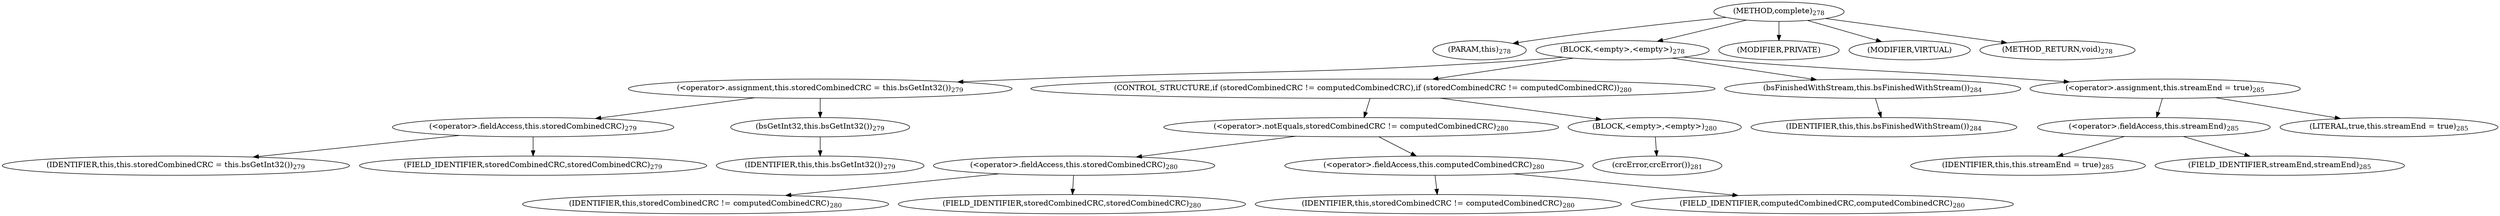 digraph "complete" {  
"697" [label = <(METHOD,complete)<SUB>278</SUB>> ]
"30" [label = <(PARAM,this)<SUB>278</SUB>> ]
"698" [label = <(BLOCK,&lt;empty&gt;,&lt;empty&gt;)<SUB>278</SUB>> ]
"699" [label = <(&lt;operator&gt;.assignment,this.storedCombinedCRC = this.bsGetInt32())<SUB>279</SUB>> ]
"700" [label = <(&lt;operator&gt;.fieldAccess,this.storedCombinedCRC)<SUB>279</SUB>> ]
"701" [label = <(IDENTIFIER,this,this.storedCombinedCRC = this.bsGetInt32())<SUB>279</SUB>> ]
"702" [label = <(FIELD_IDENTIFIER,storedCombinedCRC,storedCombinedCRC)<SUB>279</SUB>> ]
"703" [label = <(bsGetInt32,this.bsGetInt32())<SUB>279</SUB>> ]
"29" [label = <(IDENTIFIER,this,this.bsGetInt32())<SUB>279</SUB>> ]
"704" [label = <(CONTROL_STRUCTURE,if (storedCombinedCRC != computedCombinedCRC),if (storedCombinedCRC != computedCombinedCRC))<SUB>280</SUB>> ]
"705" [label = <(&lt;operator&gt;.notEquals,storedCombinedCRC != computedCombinedCRC)<SUB>280</SUB>> ]
"706" [label = <(&lt;operator&gt;.fieldAccess,this.storedCombinedCRC)<SUB>280</SUB>> ]
"707" [label = <(IDENTIFIER,this,storedCombinedCRC != computedCombinedCRC)<SUB>280</SUB>> ]
"708" [label = <(FIELD_IDENTIFIER,storedCombinedCRC,storedCombinedCRC)<SUB>280</SUB>> ]
"709" [label = <(&lt;operator&gt;.fieldAccess,this.computedCombinedCRC)<SUB>280</SUB>> ]
"710" [label = <(IDENTIFIER,this,storedCombinedCRC != computedCombinedCRC)<SUB>280</SUB>> ]
"711" [label = <(FIELD_IDENTIFIER,computedCombinedCRC,computedCombinedCRC)<SUB>280</SUB>> ]
"712" [label = <(BLOCK,&lt;empty&gt;,&lt;empty&gt;)<SUB>280</SUB>> ]
"713" [label = <(crcError,crcError())<SUB>281</SUB>> ]
"714" [label = <(bsFinishedWithStream,this.bsFinishedWithStream())<SUB>284</SUB>> ]
"31" [label = <(IDENTIFIER,this,this.bsFinishedWithStream())<SUB>284</SUB>> ]
"715" [label = <(&lt;operator&gt;.assignment,this.streamEnd = true)<SUB>285</SUB>> ]
"716" [label = <(&lt;operator&gt;.fieldAccess,this.streamEnd)<SUB>285</SUB>> ]
"717" [label = <(IDENTIFIER,this,this.streamEnd = true)<SUB>285</SUB>> ]
"718" [label = <(FIELD_IDENTIFIER,streamEnd,streamEnd)<SUB>285</SUB>> ]
"719" [label = <(LITERAL,true,this.streamEnd = true)<SUB>285</SUB>> ]
"720" [label = <(MODIFIER,PRIVATE)> ]
"721" [label = <(MODIFIER,VIRTUAL)> ]
"722" [label = <(METHOD_RETURN,void)<SUB>278</SUB>> ]
  "697" -> "30" 
  "697" -> "698" 
  "697" -> "720" 
  "697" -> "721" 
  "697" -> "722" 
  "698" -> "699" 
  "698" -> "704" 
  "698" -> "714" 
  "698" -> "715" 
  "699" -> "700" 
  "699" -> "703" 
  "700" -> "701" 
  "700" -> "702" 
  "703" -> "29" 
  "704" -> "705" 
  "704" -> "712" 
  "705" -> "706" 
  "705" -> "709" 
  "706" -> "707" 
  "706" -> "708" 
  "709" -> "710" 
  "709" -> "711" 
  "712" -> "713" 
  "714" -> "31" 
  "715" -> "716" 
  "715" -> "719" 
  "716" -> "717" 
  "716" -> "718" 
}
